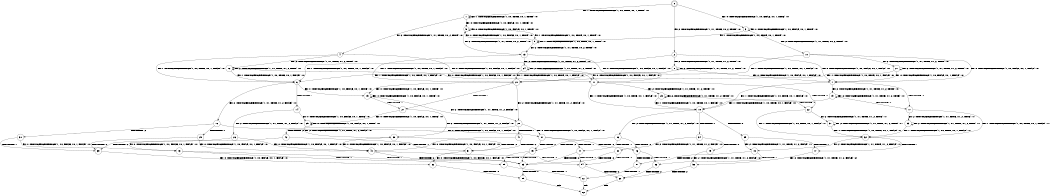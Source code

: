 digraph BCG {
size = "7, 10.5";
center = TRUE;
node [shape = circle];
0 [peripheries = 2];
0 -> 1 [label = "EX !1 !ATOMIC_EXCH_BRANCH (1, +0, TRUE, +0, 1, TRUE) !:0:"];
0 -> 2 [label = "EX !2 !ATOMIC_EXCH_BRANCH (1, +1, TRUE, +0, 2, TRUE) !:0:"];
0 -> 3 [label = "EX !0 !ATOMIC_EXCH_BRANCH (1, +0, FALSE, +0, 1, TRUE) !:0:"];
1 -> 4 [label = "EX !2 !ATOMIC_EXCH_BRANCH (1, +1, TRUE, +0, 2, TRUE) !:0:"];
1 -> 5 [label = "EX !0 !ATOMIC_EXCH_BRANCH (1, +0, FALSE, +0, 1, TRUE) !:0:"];
1 -> 1 [label = "EX !1 !ATOMIC_EXCH_BRANCH (1, +0, TRUE, +0, 1, TRUE) !:0:"];
2 -> 6 [label = "EX !1 !ATOMIC_EXCH_BRANCH (1, +0, TRUE, +0, 1, FALSE) !:0:"];
2 -> 7 [label = "EX !0 !ATOMIC_EXCH_BRANCH (1, +0, FALSE, +0, 1, FALSE) !:0:"];
2 -> 8 [label = "EX !2 !ATOMIC_EXCH_BRANCH (1, +1, TRUE, +1, 2, TRUE) !:0:"];
3 -> 9 [label = "EX !1 !ATOMIC_EXCH_BRANCH (1, +0, TRUE, +0, 1, TRUE) !:0:"];
3 -> 10 [label = "EX !2 !ATOMIC_EXCH_BRANCH (1, +1, TRUE, +0, 2, TRUE) !:0:"];
3 -> 3 [label = "EX !0 !ATOMIC_EXCH_BRANCH (1, +0, FALSE, +0, 1, TRUE) !:0:"];
4 -> 11 [label = "EX !0 !ATOMIC_EXCH_BRANCH (1, +0, FALSE, +0, 1, FALSE) !:0:"];
4 -> 12 [label = "EX !2 !ATOMIC_EXCH_BRANCH (1, +1, TRUE, +1, 2, TRUE) !:0:"];
4 -> 6 [label = "EX !1 !ATOMIC_EXCH_BRANCH (1, +0, TRUE, +0, 1, FALSE) !:0:"];
5 -> 13 [label = "EX !2 !ATOMIC_EXCH_BRANCH (1, +1, TRUE, +0, 2, TRUE) !:0:"];
5 -> 9 [label = "EX !1 !ATOMIC_EXCH_BRANCH (1, +0, TRUE, +0, 1, TRUE) !:0:"];
5 -> 5 [label = "EX !0 !ATOMIC_EXCH_BRANCH (1, +0, FALSE, +0, 1, TRUE) !:0:"];
6 -> 14 [label = "TERMINATE !1"];
6 -> 15 [label = "EX !0 !ATOMIC_EXCH_BRANCH (1, +0, FALSE, +0, 1, TRUE) !:0:"];
6 -> 16 [label = "EX !2 !ATOMIC_EXCH_BRANCH (1, +1, TRUE, +1, 2, FALSE) !:0:"];
7 -> 17 [label = "TERMINATE !0"];
7 -> 18 [label = "EX !1 !ATOMIC_EXCH_BRANCH (1, +0, TRUE, +0, 1, FALSE) !:0:"];
7 -> 19 [label = "EX !2 !ATOMIC_EXCH_BRANCH (1, +1, TRUE, +1, 2, TRUE) !:0:"];
8 -> 6 [label = "EX !1 !ATOMIC_EXCH_BRANCH (1, +0, TRUE, +0, 1, FALSE) !:0:"];
8 -> 7 [label = "EX !0 !ATOMIC_EXCH_BRANCH (1, +0, FALSE, +0, 1, FALSE) !:0:"];
8 -> 8 [label = "EX !2 !ATOMIC_EXCH_BRANCH (1, +1, TRUE, +1, 2, TRUE) !:0:"];
9 -> 13 [label = "EX !2 !ATOMIC_EXCH_BRANCH (1, +1, TRUE, +0, 2, TRUE) !:0:"];
9 -> 9 [label = "EX !1 !ATOMIC_EXCH_BRANCH (1, +0, TRUE, +0, 1, TRUE) !:0:"];
9 -> 5 [label = "EX !0 !ATOMIC_EXCH_BRANCH (1, +0, FALSE, +0, 1, TRUE) !:0:"];
10 -> 20 [label = "EX !1 !ATOMIC_EXCH_BRANCH (1, +0, TRUE, +0, 1, FALSE) !:0:"];
10 -> 21 [label = "EX !2 !ATOMIC_EXCH_BRANCH (1, +1, TRUE, +1, 2, TRUE) !:0:"];
10 -> 7 [label = "EX !0 !ATOMIC_EXCH_BRANCH (1, +0, FALSE, +0, 1, FALSE) !:0:"];
11 -> 22 [label = "TERMINATE !0"];
11 -> 23 [label = "EX !2 !ATOMIC_EXCH_BRANCH (1, +1, TRUE, +1, 2, TRUE) !:0:"];
11 -> 18 [label = "EX !1 !ATOMIC_EXCH_BRANCH (1, +0, TRUE, +0, 1, FALSE) !:0:"];
12 -> 11 [label = "EX !0 !ATOMIC_EXCH_BRANCH (1, +0, FALSE, +0, 1, FALSE) !:0:"];
12 -> 12 [label = "EX !2 !ATOMIC_EXCH_BRANCH (1, +1, TRUE, +1, 2, TRUE) !:0:"];
12 -> 6 [label = "EX !1 !ATOMIC_EXCH_BRANCH (1, +0, TRUE, +0, 1, FALSE) !:0:"];
13 -> 24 [label = "EX !2 !ATOMIC_EXCH_BRANCH (1, +1, TRUE, +1, 2, TRUE) !:0:"];
13 -> 20 [label = "EX !1 !ATOMIC_EXCH_BRANCH (1, +0, TRUE, +0, 1, FALSE) !:0:"];
13 -> 11 [label = "EX !0 !ATOMIC_EXCH_BRANCH (1, +0, FALSE, +0, 1, FALSE) !:0:"];
14 -> 25 [label = "EX !0 !ATOMIC_EXCH_BRANCH (1, +0, FALSE, +0, 1, TRUE) !:0:"];
14 -> 26 [label = "EX !2 !ATOMIC_EXCH_BRANCH (1, +1, TRUE, +1, 2, FALSE) !:0:"];
15 -> 27 [label = "TERMINATE !1"];
15 -> 28 [label = "EX !2 !ATOMIC_EXCH_BRANCH (1, +1, TRUE, +1, 2, FALSE) !:0:"];
15 -> 15 [label = "EX !0 !ATOMIC_EXCH_BRANCH (1, +0, FALSE, +0, 1, TRUE) !:0:"];
16 -> 29 [label = "TERMINATE !1"];
16 -> 30 [label = "TERMINATE !2"];
16 -> 31 [label = "EX !0 !ATOMIC_EXCH_BRANCH (1, +0, FALSE, +0, 1, FALSE) !:0:"];
17 -> 32 [label = "EX !1 !ATOMIC_EXCH_BRANCH (1, +0, TRUE, +0, 1, FALSE) !:1:"];
17 -> 33 [label = "EX !2 !ATOMIC_EXCH_BRANCH (1, +1, TRUE, +1, 2, TRUE) !:1:"];
18 -> 34 [label = "TERMINATE !1"];
18 -> 35 [label = "TERMINATE !0"];
18 -> 36 [label = "EX !2 !ATOMIC_EXCH_BRANCH (1, +1, TRUE, +1, 2, FALSE) !:0:"];
19 -> 17 [label = "TERMINATE !0"];
19 -> 18 [label = "EX !1 !ATOMIC_EXCH_BRANCH (1, +0, TRUE, +0, 1, FALSE) !:0:"];
19 -> 19 [label = "EX !2 !ATOMIC_EXCH_BRANCH (1, +1, TRUE, +1, 2, TRUE) !:0:"];
20 -> 27 [label = "TERMINATE !1"];
20 -> 28 [label = "EX !2 !ATOMIC_EXCH_BRANCH (1, +1, TRUE, +1, 2, FALSE) !:0:"];
20 -> 15 [label = "EX !0 !ATOMIC_EXCH_BRANCH (1, +0, FALSE, +0, 1, TRUE) !:0:"];
21 -> 20 [label = "EX !1 !ATOMIC_EXCH_BRANCH (1, +0, TRUE, +0, 1, FALSE) !:0:"];
21 -> 21 [label = "EX !2 !ATOMIC_EXCH_BRANCH (1, +1, TRUE, +1, 2, TRUE) !:0:"];
21 -> 7 [label = "EX !0 !ATOMIC_EXCH_BRANCH (1, +0, FALSE, +0, 1, FALSE) !:0:"];
22 -> 37 [label = "EX !2 !ATOMIC_EXCH_BRANCH (1, +1, TRUE, +1, 2, TRUE) !:1:"];
22 -> 32 [label = "EX !1 !ATOMIC_EXCH_BRANCH (1, +0, TRUE, +0, 1, FALSE) !:1:"];
23 -> 22 [label = "TERMINATE !0"];
23 -> 23 [label = "EX !2 !ATOMIC_EXCH_BRANCH (1, +1, TRUE, +1, 2, TRUE) !:0:"];
23 -> 18 [label = "EX !1 !ATOMIC_EXCH_BRANCH (1, +0, TRUE, +0, 1, FALSE) !:0:"];
24 -> 24 [label = "EX !2 !ATOMIC_EXCH_BRANCH (1, +1, TRUE, +1, 2, TRUE) !:0:"];
24 -> 20 [label = "EX !1 !ATOMIC_EXCH_BRANCH (1, +0, TRUE, +0, 1, FALSE) !:0:"];
24 -> 11 [label = "EX !0 !ATOMIC_EXCH_BRANCH (1, +0, FALSE, +0, 1, FALSE) !:0:"];
25 -> 38 [label = "EX !2 !ATOMIC_EXCH_BRANCH (1, +1, TRUE, +1, 2, FALSE) !:0:"];
25 -> 25 [label = "EX !0 !ATOMIC_EXCH_BRANCH (1, +0, FALSE, +0, 1, TRUE) !:0:"];
26 -> 39 [label = "TERMINATE !2"];
26 -> 40 [label = "EX !0 !ATOMIC_EXCH_BRANCH (1, +0, FALSE, +0, 1, FALSE) !:0:"];
27 -> 38 [label = "EX !2 !ATOMIC_EXCH_BRANCH (1, +1, TRUE, +1, 2, FALSE) !:0:"];
27 -> 25 [label = "EX !0 !ATOMIC_EXCH_BRANCH (1, +0, FALSE, +0, 1, TRUE) !:0:"];
28 -> 41 [label = "TERMINATE !1"];
28 -> 42 [label = "TERMINATE !2"];
28 -> 31 [label = "EX !0 !ATOMIC_EXCH_BRANCH (1, +0, FALSE, +0, 1, FALSE) !:0:"];
29 -> 39 [label = "TERMINATE !2"];
29 -> 40 [label = "EX !0 !ATOMIC_EXCH_BRANCH (1, +0, FALSE, +0, 1, FALSE) !:0:"];
30 -> 39 [label = "TERMINATE !1"];
30 -> 43 [label = "EX !0 !ATOMIC_EXCH_BRANCH (1, +0, FALSE, +0, 1, FALSE) !:0:"];
31 -> 44 [label = "TERMINATE !1"];
31 -> 45 [label = "TERMINATE !2"];
31 -> 46 [label = "TERMINATE !0"];
32 -> 47 [label = "TERMINATE !1"];
32 -> 48 [label = "EX !2 !ATOMIC_EXCH_BRANCH (1, +1, TRUE, +1, 2, FALSE) !:1:"];
33 -> 32 [label = "EX !1 !ATOMIC_EXCH_BRANCH (1, +0, TRUE, +0, 1, FALSE) !:1:"];
33 -> 33 [label = "EX !2 !ATOMIC_EXCH_BRANCH (1, +1, TRUE, +1, 2, TRUE) !:1:"];
34 -> 49 [label = "TERMINATE !0"];
34 -> 50 [label = "EX !2 !ATOMIC_EXCH_BRANCH (1, +1, TRUE, +1, 2, FALSE) !:0:"];
35 -> 47 [label = "TERMINATE !1"];
35 -> 48 [label = "EX !2 !ATOMIC_EXCH_BRANCH (1, +1, TRUE, +1, 2, FALSE) !:1:"];
36 -> 44 [label = "TERMINATE !1"];
36 -> 45 [label = "TERMINATE !2"];
36 -> 46 [label = "TERMINATE !0"];
37 -> 37 [label = "EX !2 !ATOMIC_EXCH_BRANCH (1, +1, TRUE, +1, 2, TRUE) !:1:"];
37 -> 32 [label = "EX !1 !ATOMIC_EXCH_BRANCH (1, +0, TRUE, +0, 1, FALSE) !:1:"];
38 -> 51 [label = "TERMINATE !2"];
38 -> 40 [label = "EX !0 !ATOMIC_EXCH_BRANCH (1, +0, FALSE, +0, 1, FALSE) !:0:"];
39 -> 52 [label = "EX !0 !ATOMIC_EXCH_BRANCH (1, +0, FALSE, +0, 1, FALSE) !:0:"];
40 -> 53 [label = "TERMINATE !2"];
40 -> 54 [label = "TERMINATE !0"];
41 -> 51 [label = "TERMINATE !2"];
41 -> 40 [label = "EX !0 !ATOMIC_EXCH_BRANCH (1, +0, FALSE, +0, 1, FALSE) !:0:"];
42 -> 51 [label = "TERMINATE !1"];
42 -> 43 [label = "EX !0 !ATOMIC_EXCH_BRANCH (1, +0, FALSE, +0, 1, FALSE) !:0:"];
43 -> 53 [label = "TERMINATE !1"];
43 -> 55 [label = "TERMINATE !0"];
44 -> 53 [label = "TERMINATE !2"];
44 -> 54 [label = "TERMINATE !0"];
45 -> 53 [label = "TERMINATE !1"];
45 -> 55 [label = "TERMINATE !0"];
46 -> 56 [label = "TERMINATE !1"];
46 -> 57 [label = "TERMINATE !2"];
47 -> 58 [label = "EX !2 !ATOMIC_EXCH_BRANCH (1, +1, TRUE, +1, 2, FALSE) !:2:"];
48 -> 56 [label = "TERMINATE !1"];
48 -> 57 [label = "TERMINATE !2"];
49 -> 58 [label = "EX !2 !ATOMIC_EXCH_BRANCH (1, +1, TRUE, +1, 2, FALSE) !:2:"];
50 -> 53 [label = "TERMINATE !2"];
50 -> 54 [label = "TERMINATE !0"];
51 -> 52 [label = "EX !0 !ATOMIC_EXCH_BRANCH (1, +0, FALSE, +0, 1, FALSE) !:0:"];
52 -> 59 [label = "TERMINATE !0"];
53 -> 59 [label = "TERMINATE !0"];
54 -> 60 [label = "TERMINATE !2"];
55 -> 61 [label = "TERMINATE !1"];
56 -> 60 [label = "TERMINATE !2"];
57 -> 61 [label = "TERMINATE !1"];
58 -> 60 [label = "TERMINATE !2"];
59 -> 62 [label = "exit"];
60 -> 62 [label = "exit"];
61 -> 62 [label = "exit"];
}
